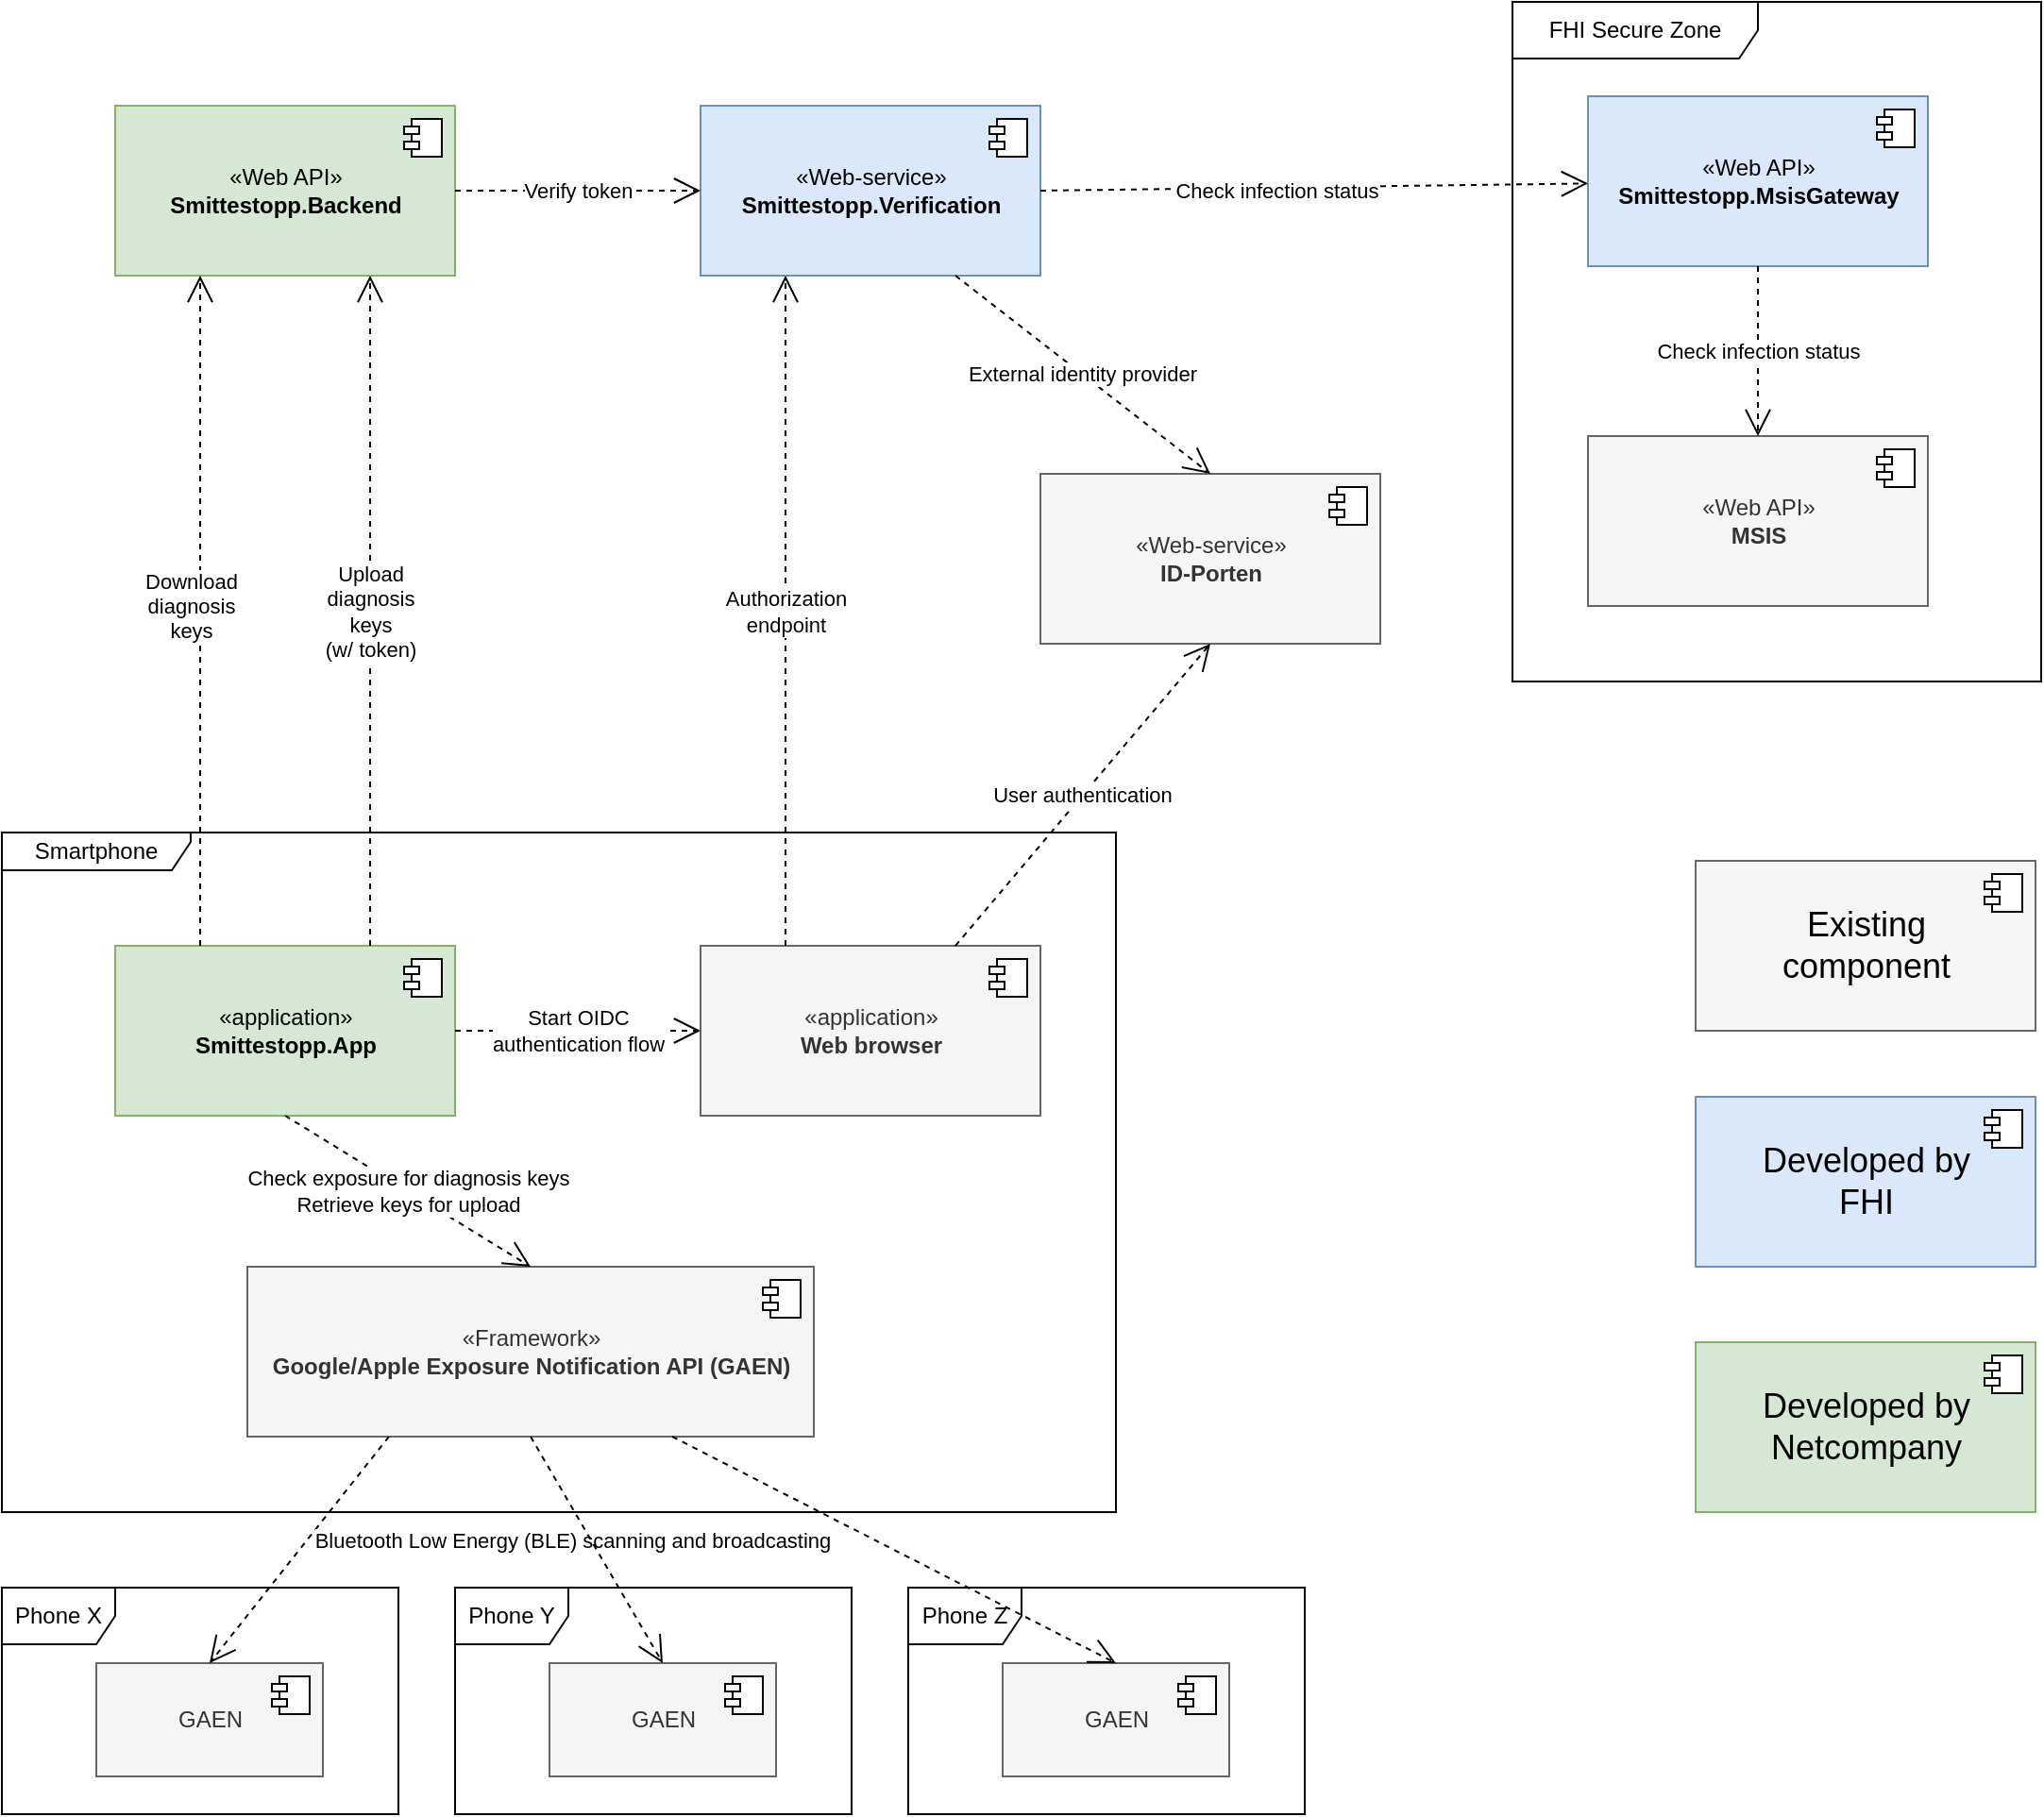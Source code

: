 <mxfile version="13.7.9" type="device"><diagram name="Page-1" id="b5b7bab2-c9e2-2cf4-8b2a-24fd1a2a6d21"><mxGraphModel dx="1913" dy="806" grid="1" gridSize="10" guides="1" tooltips="1" connect="1" arrows="1" fold="1" page="1" pageScale="1" pageWidth="827" pageHeight="1169" background="#ffffff" math="0" shadow="0"><root><mxCell id="0"/><mxCell id="1" parent="0"/><mxCell id="Deb4mJVBUICAm6l2oY3K-7" value="FHI Secure Zone" style="shape=umlFrame;whiteSpace=wrap;html=1;width=130;height=30;" parent="1" vertex="1"><mxGeometry x="550" y="150" width="280" height="360" as="geometry"/></mxCell><mxCell id="6e0c8c40b5770093-64" style="edgeStyle=elbowEdgeStyle;rounded=0;html=1;entryX=0.559;entryY=0.251;entryPerimeter=0;dashed=1;labelBackgroundColor=none;startFill=0;endArrow=open;endFill=0;endSize=10;fontFamily=Verdana;fontSize=10;" parent="1" edge="1"><mxGeometry relative="1" as="geometry"><mxPoint x="710.235" y="594.5" as="sourcePoint"/></mxGeometry></mxCell><mxCell id="6e0c8c40b5770093-65" style="edgeStyle=none;rounded=0;html=1;dashed=1;labelBackgroundColor=none;startFill=0;endArrow=open;endFill=0;endSize=10;fontFamily=Verdana;fontSize=10;entryX=-0.003;entryY=0.411;entryPerimeter=0;" parent="1" edge="1"><mxGeometry relative="1" as="geometry"><mxPoint x="739.207" y="594.5" as="sourcePoint"/></mxGeometry></mxCell><mxCell id="6e0c8c40b5770093-66" style="edgeStyle=none;rounded=0;html=1;dashed=1;labelBackgroundColor=none;startFill=0;endArrow=open;endFill=0;endSize=10;fontFamily=Verdana;fontSize=10;entryX=1.013;entryY=0.444;entryPerimeter=0;" parent="1" edge="1"><mxGeometry relative="1" as="geometry"><mxPoint x="664.688" y="594.5" as="sourcePoint"/></mxGeometry></mxCell><mxCell id="6e0c8c40b5770093-68" style="edgeStyle=elbowEdgeStyle;rounded=0;html=1;entryX=0.628;entryY=0.26;entryPerimeter=0;dashed=1;labelBackgroundColor=none;startFill=0;endArrow=open;endFill=0;endSize=10;fontFamily=Verdana;fontSize=10;" parent="1" edge="1"><mxGeometry relative="1" as="geometry"><mxPoint x="658.14" y="972.769" as="targetPoint"/></mxGeometry></mxCell><mxCell id="6e0c8c40b5770093-69" style="edgeStyle=elbowEdgeStyle;rounded=0;html=1;entryX=0.643;entryY=0.246;entryPerimeter=0;dashed=1;labelBackgroundColor=none;startFill=0;endArrow=open;endFill=0;endSize=10;fontFamily=Verdana;fontSize=10;" parent="1" edge="1"><mxGeometry relative="1" as="geometry"><mxPoint x="827.09" y="971.789" as="targetPoint"/></mxGeometry></mxCell><mxCell id="Deb4mJVBUICAm6l2oY3K-1" value="«Web API»&lt;br&gt;&lt;b&gt;Smittestopp&lt;/b&gt;&lt;b&gt;.MsisGateway&lt;/b&gt;" style="html=1;dropTarget=0;fillColor=#dae8fc;strokeColor=#6c8ebf;" parent="1" vertex="1"><mxGeometry x="590" y="200" width="180" height="90" as="geometry"/></mxCell><mxCell id="Deb4mJVBUICAm6l2oY3K-2" value="" style="shape=component;jettyWidth=8;jettyHeight=4;" parent="Deb4mJVBUICAm6l2oY3K-1" vertex="1"><mxGeometry x="1" width="20" height="20" relative="1" as="geometry"><mxPoint x="-27" y="7" as="offset"/></mxGeometry></mxCell><mxCell id="Deb4mJVBUICAm6l2oY3K-4" value="«Web API»&lt;br&gt;&lt;b&gt;MSIS&lt;/b&gt;" style="html=1;dropTarget=0;fillColor=#f5f5f5;strokeColor=#666666;fontColor=#333333;" parent="1" vertex="1"><mxGeometry x="590" y="380" width="180" height="90" as="geometry"/></mxCell><mxCell id="Deb4mJVBUICAm6l2oY3K-5" value="" style="shape=component;jettyWidth=8;jettyHeight=4;" parent="Deb4mJVBUICAm6l2oY3K-4" vertex="1"><mxGeometry x="1" width="20" height="20" relative="1" as="geometry"><mxPoint x="-27" y="7" as="offset"/></mxGeometry></mxCell><mxCell id="Deb4mJVBUICAm6l2oY3K-6" value="Check infection status" style="endArrow=open;endSize=12;dashed=1;html=1;exitX=0.5;exitY=1;exitDx=0;exitDy=0;" parent="1" source="Deb4mJVBUICAm6l2oY3K-1" target="Deb4mJVBUICAm6l2oY3K-4" edge="1"><mxGeometry width="160" relative="1" as="geometry"><mxPoint x="1060" y="-85" as="sourcePoint"/><mxPoint x="1220" y="-85" as="targetPoint"/></mxGeometry></mxCell><mxCell id="Deb4mJVBUICAm6l2oY3K-8" value="«Web-service»&lt;br&gt;&lt;b&gt;Smittestopp&lt;/b&gt;&lt;b&gt;.Verification&lt;/b&gt;" style="html=1;dropTarget=0;fillColor=#dae8fc;strokeColor=#6c8ebf;" parent="1" vertex="1"><mxGeometry x="120" y="205" width="180" height="90" as="geometry"/></mxCell><mxCell id="Deb4mJVBUICAm6l2oY3K-9" value="" style="shape=component;jettyWidth=8;jettyHeight=4;" parent="Deb4mJVBUICAm6l2oY3K-8" vertex="1"><mxGeometry x="1" width="20" height="20" relative="1" as="geometry"><mxPoint x="-27" y="7" as="offset"/></mxGeometry></mxCell><mxCell id="Deb4mJVBUICAm6l2oY3K-10" value="Check infection status" style="endArrow=open;endSize=12;dashed=1;html=1;exitX=1;exitY=0.5;exitDx=0;exitDy=0;" parent="1" source="Deb4mJVBUICAm6l2oY3K-8" target="Deb4mJVBUICAm6l2oY3K-1" edge="1"><mxGeometry x="-0.143" y="-2" width="160" relative="1" as="geometry"><mxPoint x="350" y="480" as="sourcePoint"/><mxPoint x="440" y="240" as="targetPoint"/><mxPoint as="offset"/></mxGeometry></mxCell><mxCell id="Deb4mJVBUICAm6l2oY3K-11" value="«Web API»&lt;br&gt;&lt;b&gt;Smittestopp&lt;/b&gt;&lt;b&gt;.Backend&lt;/b&gt;" style="html=1;dropTarget=0;fillColor=#d5e8d4;strokeColor=#82b366;" parent="1" vertex="1"><mxGeometry x="-190" y="205" width="180" height="90" as="geometry"/></mxCell><mxCell id="Deb4mJVBUICAm6l2oY3K-12" value="" style="shape=component;jettyWidth=8;jettyHeight=4;" parent="Deb4mJVBUICAm6l2oY3K-11" vertex="1"><mxGeometry x="1" width="20" height="20" relative="1" as="geometry"><mxPoint x="-27" y="7" as="offset"/></mxGeometry></mxCell><mxCell id="Deb4mJVBUICAm6l2oY3K-13" value="Smartphone" style="shape=umlFrame;whiteSpace=wrap;html=1;width=100;height=20;" parent="1" vertex="1"><mxGeometry x="-250" y="590" width="590" height="360" as="geometry"/></mxCell><mxCell id="Deb4mJVBUICAm6l2oY3K-14" value="«application»&lt;br&gt;&lt;b&gt;Smittestopp.App&lt;/b&gt;" style="html=1;dropTarget=0;fillColor=#d5e8d4;strokeColor=#82b366;" parent="1" vertex="1"><mxGeometry x="-190" y="650" width="180" height="90" as="geometry"/></mxCell><mxCell id="Deb4mJVBUICAm6l2oY3K-15" value="" style="shape=component;jettyWidth=8;jettyHeight=4;" parent="Deb4mJVBUICAm6l2oY3K-14" vertex="1"><mxGeometry x="1" width="20" height="20" relative="1" as="geometry"><mxPoint x="-27" y="7" as="offset"/></mxGeometry></mxCell><mxCell id="Deb4mJVBUICAm6l2oY3K-16" value="Upload&lt;br&gt;diagnosis&lt;br&gt;keys&lt;br&gt;(w/ token)" style="endArrow=open;endSize=12;dashed=1;html=1;exitX=0.75;exitY=0;exitDx=0;exitDy=0;entryX=0.75;entryY=1;entryDx=0;entryDy=0;" parent="1" source="Deb4mJVBUICAm6l2oY3K-14" target="Deb4mJVBUICAm6l2oY3K-11" edge="1"><mxGeometry width="160" relative="1" as="geometry"><mxPoint x="-50" y="690" as="sourcePoint"/><mxPoint x="110" y="690" as="targetPoint"/></mxGeometry></mxCell><mxCell id="Deb4mJVBUICAm6l2oY3K-17" value="«application»&lt;br&gt;&lt;b&gt;Web browser&lt;/b&gt;" style="html=1;dropTarget=0;fillColor=#f5f5f5;strokeColor=#666666;fontColor=#333333;" parent="1" vertex="1"><mxGeometry x="120" y="650" width="180" height="90" as="geometry"/></mxCell><mxCell id="Deb4mJVBUICAm6l2oY3K-18" value="" style="shape=component;jettyWidth=8;jettyHeight=4;" parent="Deb4mJVBUICAm6l2oY3K-17" vertex="1"><mxGeometry x="1" width="20" height="20" relative="1" as="geometry"><mxPoint x="-27" y="7" as="offset"/></mxGeometry></mxCell><mxCell id="Deb4mJVBUICAm6l2oY3K-19" value="Start OIDC&lt;br&gt;authentication flow" style="endArrow=open;endSize=12;dashed=1;html=1;exitX=1;exitY=0.5;exitDx=0;exitDy=0;entryX=0;entryY=0.5;entryDx=0;entryDy=0;" parent="1" source="Deb4mJVBUICAm6l2oY3K-14" target="Deb4mJVBUICAm6l2oY3K-17" edge="1"><mxGeometry width="160" relative="1" as="geometry"><mxPoint x="-15" y="790" as="sourcePoint"/><mxPoint x="-19.576" y="304.0" as="targetPoint"/></mxGeometry></mxCell><mxCell id="Deb4mJVBUICAm6l2oY3K-20" value="«Web-service»&lt;br&gt;&lt;b&gt;ID-Porten&lt;/b&gt;" style="html=1;dropTarget=0;labelBackgroundColor=none;fillColor=#f5f5f5;strokeColor=#666666;fontColor=#333333;" parent="1" vertex="1"><mxGeometry x="300" y="400" width="180" height="90" as="geometry"/></mxCell><mxCell id="Deb4mJVBUICAm6l2oY3K-21" value="" style="shape=component;jettyWidth=8;jettyHeight=4;" parent="Deb4mJVBUICAm6l2oY3K-20" vertex="1"><mxGeometry x="1" width="20" height="20" relative="1" as="geometry"><mxPoint x="-27" y="7" as="offset"/></mxGeometry></mxCell><mxCell id="Deb4mJVBUICAm6l2oY3K-22" value="Authorization&lt;br&gt;endpoint" style="endArrow=open;endSize=12;dashed=1;html=1;exitX=0.25;exitY=0;exitDx=0;exitDy=0;entryX=0.25;entryY=1;entryDx=0;entryDy=0;" parent="1" source="Deb4mJVBUICAm6l2oY3K-17" target="Deb4mJVBUICAm6l2oY3K-8" edge="1"><mxGeometry width="160" relative="1" as="geometry"><mxPoint x="-115" y="735" as="sourcePoint"/><mxPoint x="-119.531" y="300" as="targetPoint"/></mxGeometry></mxCell><mxCell id="Deb4mJVBUICAm6l2oY3K-23" value="User authentication" style="endArrow=open;endSize=12;dashed=1;html=1;exitX=0.75;exitY=0;exitDx=0;exitDy=0;entryX=0.5;entryY=1;entryDx=0;entryDy=0;" parent="1" source="Deb4mJVBUICAm6l2oY3K-17" target="Deb4mJVBUICAm6l2oY3K-20" edge="1"><mxGeometry width="160" relative="1" as="geometry"><mxPoint x="280" y="650" as="sourcePoint"/><mxPoint x="440" y="650" as="targetPoint"/></mxGeometry></mxCell><mxCell id="Deb4mJVBUICAm6l2oY3K-24" value="External identity provider" style="endArrow=open;endSize=12;dashed=1;html=1;exitX=0.75;exitY=1;exitDx=0;exitDy=0;entryX=0.5;entryY=0;entryDx=0;entryDy=0;" parent="1" source="Deb4mJVBUICAm6l2oY3K-8" target="Deb4mJVBUICAm6l2oY3K-20" edge="1"><mxGeometry width="160" relative="1" as="geometry"><mxPoint x="300" y="320" as="sourcePoint"/><mxPoint x="460" y="320" as="targetPoint"/></mxGeometry></mxCell><mxCell id="Deb4mJVBUICAm6l2oY3K-25" value="«Framework»&lt;br&gt;&lt;b&gt;Google/Apple Exposure Notification API (GAEN)&lt;/b&gt;" style="html=1;dropTarget=0;fillColor=#f5f5f5;strokeColor=#666666;fontColor=#333333;" parent="1" vertex="1"><mxGeometry x="-120" y="820" width="300" height="90" as="geometry"/></mxCell><mxCell id="Deb4mJVBUICAm6l2oY3K-26" value="" style="shape=component;jettyWidth=8;jettyHeight=4;" parent="Deb4mJVBUICAm6l2oY3K-25" vertex="1"><mxGeometry x="1" width="20" height="20" relative="1" as="geometry"><mxPoint x="-27" y="7" as="offset"/></mxGeometry></mxCell><mxCell id="Deb4mJVBUICAm6l2oY3K-27" value="Check exposure for diagnosis keys&lt;br&gt;Retrieve keys for upload" style="endArrow=open;endSize=12;dashed=1;html=1;exitX=0.5;exitY=1;exitDx=0;exitDy=0;entryX=0.5;entryY=0;entryDx=0;entryDy=0;" parent="1" source="Deb4mJVBUICAm6l2oY3K-14" target="Deb4mJVBUICAm6l2oY3K-25" edge="1"><mxGeometry width="160" relative="1" as="geometry"><mxPoint x="-160" y="790" as="sourcePoint"/><mxPoint x="-90" y="820" as="targetPoint"/></mxGeometry></mxCell><mxCell id="Deb4mJVBUICAm6l2oY3K-31" value="Verify token" style="endArrow=open;endSize=12;dashed=1;html=1;exitX=1;exitY=0.5;exitDx=0;exitDy=0;" parent="1" source="Deb4mJVBUICAm6l2oY3K-11" target="Deb4mJVBUICAm6l2oY3K-8" edge="1"><mxGeometry width="160" relative="1" as="geometry"><mxPoint x="70" y="340" as="sourcePoint"/><mxPoint x="230" y="340" as="targetPoint"/></mxGeometry></mxCell><mxCell id="Deb4mJVBUICAm6l2oY3K-33" value="&lt;font color=&quot;#000000&quot; style=&quot;font-size: 18px&quot;&gt;Existing&lt;br&gt;component&lt;br&gt;&lt;/font&gt;" style="html=1;dropTarget=0;labelBackgroundColor=none;strokeColor=#666666;fontColor=#333333;fillColor=#f5f5f5;" parent="1" vertex="1"><mxGeometry x="647" y="605" width="180" height="90" as="geometry"/></mxCell><mxCell id="Deb4mJVBUICAm6l2oY3K-34" value="" style="shape=component;jettyWidth=8;jettyHeight=4;" parent="Deb4mJVBUICAm6l2oY3K-33" vertex="1"><mxGeometry x="1" width="20" height="20" relative="1" as="geometry"><mxPoint x="-27" y="7" as="offset"/></mxGeometry></mxCell><mxCell id="Deb4mJVBUICAm6l2oY3K-35" value="&lt;font style=&quot;font-size: 18px&quot;&gt;Developed by&lt;br&gt;Netcompany&lt;/font&gt;" style="html=1;dropTarget=0;labelBackgroundColor=none;strokeColor=#82b366;fillColor=#d5e8d4;" parent="1" vertex="1"><mxGeometry x="647" y="860" width="180" height="90" as="geometry"/></mxCell><mxCell id="Deb4mJVBUICAm6l2oY3K-36" value="" style="shape=component;jettyWidth=8;jettyHeight=4;" parent="Deb4mJVBUICAm6l2oY3K-35" vertex="1"><mxGeometry x="1" width="20" height="20" relative="1" as="geometry"><mxPoint x="-27" y="7" as="offset"/></mxGeometry></mxCell><mxCell id="Deb4mJVBUICAm6l2oY3K-37" value="&lt;span style=&quot;font-size: 18px&quot;&gt;Developed by&lt;br&gt;&lt;/span&gt;&lt;font style=&quot;font-size: 18px&quot;&gt;FHI&lt;/font&gt;" style="html=1;dropTarget=0;labelBackgroundColor=none;strokeColor=#6c8ebf;fillColor=#dae8fc;" parent="1" vertex="1"><mxGeometry x="647" y="730" width="180" height="90" as="geometry"/></mxCell><mxCell id="Deb4mJVBUICAm6l2oY3K-38" value="" style="shape=component;jettyWidth=8;jettyHeight=4;" parent="Deb4mJVBUICAm6l2oY3K-37" vertex="1"><mxGeometry x="1" width="20" height="20" relative="1" as="geometry"><mxPoint x="-27" y="7" as="offset"/></mxGeometry></mxCell><mxCell id="Deb4mJVBUICAm6l2oY3K-54" value="Download&lt;br&gt;diagnosis&lt;br&gt;keys" style="endArrow=open;endSize=12;dashed=1;html=1;entryX=0.25;entryY=1;entryDx=0;entryDy=0;exitX=0.25;exitY=0;exitDx=0;exitDy=0;" parent="1" source="Deb4mJVBUICAm6l2oY3K-14" target="Deb4mJVBUICAm6l2oY3K-11" edge="1"><mxGeometry x="0.014" y="5" width="160" relative="1" as="geometry"><mxPoint x="-240" y="400" as="sourcePoint"/><mxPoint x="-80" y="400" as="targetPoint"/><mxPoint as="offset"/></mxGeometry></mxCell><mxCell id="Deb4mJVBUICAm6l2oY3K-56" value="Phone X" style="shape=umlFrame;whiteSpace=wrap;html=1;labelBackgroundColor=none;fillColor=#FFFFFF;" parent="1" vertex="1"><mxGeometry x="-250" y="990" width="210" height="120" as="geometry"/></mxCell><mxCell id="Deb4mJVBUICAm6l2oY3K-61" value="GAEN" style="html=1;dropTarget=0;labelBackgroundColor=none;fillColor=#f5f5f5;strokeColor=#666666;fontColor=#333333;" parent="1" vertex="1"><mxGeometry x="-200" y="1030" width="120" height="60" as="geometry"/></mxCell><mxCell id="Deb4mJVBUICAm6l2oY3K-62" value="" style="shape=component;jettyWidth=8;jettyHeight=4;" parent="Deb4mJVBUICAm6l2oY3K-61" vertex="1"><mxGeometry x="1" width="20" height="20" relative="1" as="geometry"><mxPoint x="-27" y="7" as="offset"/></mxGeometry></mxCell><mxCell id="Deb4mJVBUICAm6l2oY3K-67" value="Phone Y" style="shape=umlFrame;whiteSpace=wrap;html=1;labelBackgroundColor=none;fillColor=#FFFFFF;" parent="1" vertex="1"><mxGeometry x="-10" y="990" width="210" height="120" as="geometry"/></mxCell><mxCell id="Deb4mJVBUICAm6l2oY3K-68" value="GAEN" style="html=1;dropTarget=0;labelBackgroundColor=none;fillColor=#f5f5f5;strokeColor=#666666;fontColor=#333333;" parent="1" vertex="1"><mxGeometry x="40" y="1030" width="120" height="60" as="geometry"/></mxCell><mxCell id="Deb4mJVBUICAm6l2oY3K-69" value="" style="shape=component;jettyWidth=8;jettyHeight=4;" parent="Deb4mJVBUICAm6l2oY3K-68" vertex="1"><mxGeometry x="1" width="20" height="20" relative="1" as="geometry"><mxPoint x="-27" y="7" as="offset"/></mxGeometry></mxCell><mxCell id="Deb4mJVBUICAm6l2oY3K-70" value="Phone Z" style="shape=umlFrame;whiteSpace=wrap;html=1;labelBackgroundColor=none;fillColor=#FFFFFF;" parent="1" vertex="1"><mxGeometry x="230" y="990" width="210" height="120" as="geometry"/></mxCell><mxCell id="Deb4mJVBUICAm6l2oY3K-71" value="GAEN" style="html=1;dropTarget=0;labelBackgroundColor=none;fillColor=#f5f5f5;strokeColor=#666666;fontColor=#333333;" parent="1" vertex="1"><mxGeometry x="280" y="1030" width="120" height="60" as="geometry"/></mxCell><mxCell id="Deb4mJVBUICAm6l2oY3K-72" value="" style="shape=component;jettyWidth=8;jettyHeight=4;" parent="Deb4mJVBUICAm6l2oY3K-71" vertex="1"><mxGeometry x="1" width="20" height="20" relative="1" as="geometry"><mxPoint x="-27" y="7" as="offset"/></mxGeometry></mxCell><mxCell id="Deb4mJVBUICAm6l2oY3K-73" value="Bluetooth Low Energy (BLE) scanning and broadcasting" style="endArrow=open;endSize=12;dashed=1;html=1;exitX=0.25;exitY=1;exitDx=0;exitDy=0;entryX=0.5;entryY=0;entryDx=0;entryDy=0;" parent="1" source="Deb4mJVBUICAm6l2oY3K-25" target="Deb4mJVBUICAm6l2oY3K-61" edge="1"><mxGeometry x="-1" y="110" width="160" relative="1" as="geometry"><mxPoint x="-50" y="930" as="sourcePoint"/><mxPoint x="110" y="930" as="targetPoint"/><mxPoint x="11" y="-13" as="offset"/></mxGeometry></mxCell><mxCell id="Deb4mJVBUICAm6l2oY3K-74" value="" style="endArrow=open;endSize=12;dashed=1;html=1;exitX=0.5;exitY=1;exitDx=0;exitDy=0;entryX=0.5;entryY=0;entryDx=0;entryDy=0;" parent="1" source="Deb4mJVBUICAm6l2oY3K-25" target="Deb4mJVBUICAm6l2oY3K-68" edge="1"><mxGeometry width="160" relative="1" as="geometry"><mxPoint x="30" y="930" as="sourcePoint"/><mxPoint x="190" y="930" as="targetPoint"/></mxGeometry></mxCell><mxCell id="Deb4mJVBUICAm6l2oY3K-75" value="" style="endArrow=open;endSize=12;dashed=1;html=1;exitX=0.75;exitY=1;exitDx=0;exitDy=0;entryX=0.5;entryY=0;entryDx=0;entryDy=0;" parent="1" source="Deb4mJVBUICAm6l2oY3K-25" target="Deb4mJVBUICAm6l2oY3K-71" edge="1"><mxGeometry width="160" relative="1" as="geometry"><mxPoint x="35" y="920" as="sourcePoint"/><mxPoint x="110" y="1040" as="targetPoint"/></mxGeometry></mxCell></root></mxGraphModel></diagram></mxfile>